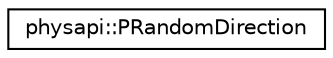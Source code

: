 digraph "Graphical Class Hierarchy"
{
 // LATEX_PDF_SIZE
  edge [fontname="Helvetica",fontsize="10",labelfontname="Helvetica",labelfontsize="10"];
  node [fontname="Helvetica",fontsize="10",shape=record];
  rankdir="LR";
  Node0 [label="physapi::PRandomDirection",height=0.2,width=0.4,color="black", fillcolor="white", style="filled",URL="$classphysapi_1_1_p_random_direction.html",tooltip="This class generates random directions for vectors."];
}
